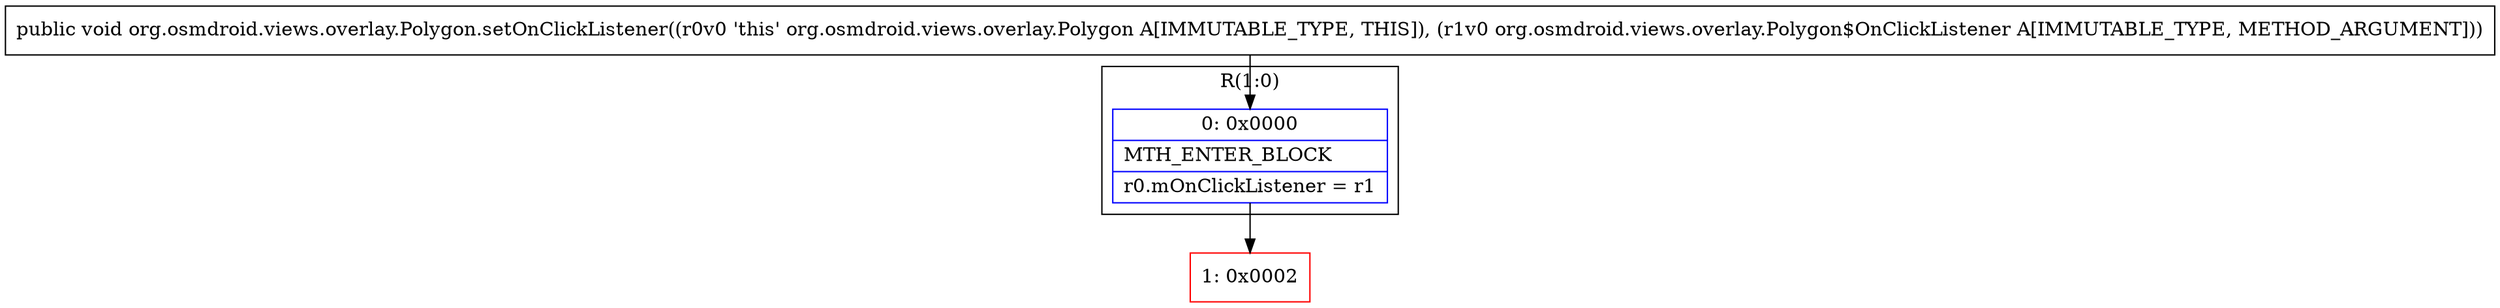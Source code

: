digraph "CFG fororg.osmdroid.views.overlay.Polygon.setOnClickListener(Lorg\/osmdroid\/views\/overlay\/Polygon$OnClickListener;)V" {
subgraph cluster_Region_524064810 {
label = "R(1:0)";
node [shape=record,color=blue];
Node_0 [shape=record,label="{0\:\ 0x0000|MTH_ENTER_BLOCK\l|r0.mOnClickListener = r1\l}"];
}
Node_1 [shape=record,color=red,label="{1\:\ 0x0002}"];
MethodNode[shape=record,label="{public void org.osmdroid.views.overlay.Polygon.setOnClickListener((r0v0 'this' org.osmdroid.views.overlay.Polygon A[IMMUTABLE_TYPE, THIS]), (r1v0 org.osmdroid.views.overlay.Polygon$OnClickListener A[IMMUTABLE_TYPE, METHOD_ARGUMENT])) }"];
MethodNode -> Node_0;
Node_0 -> Node_1;
}

